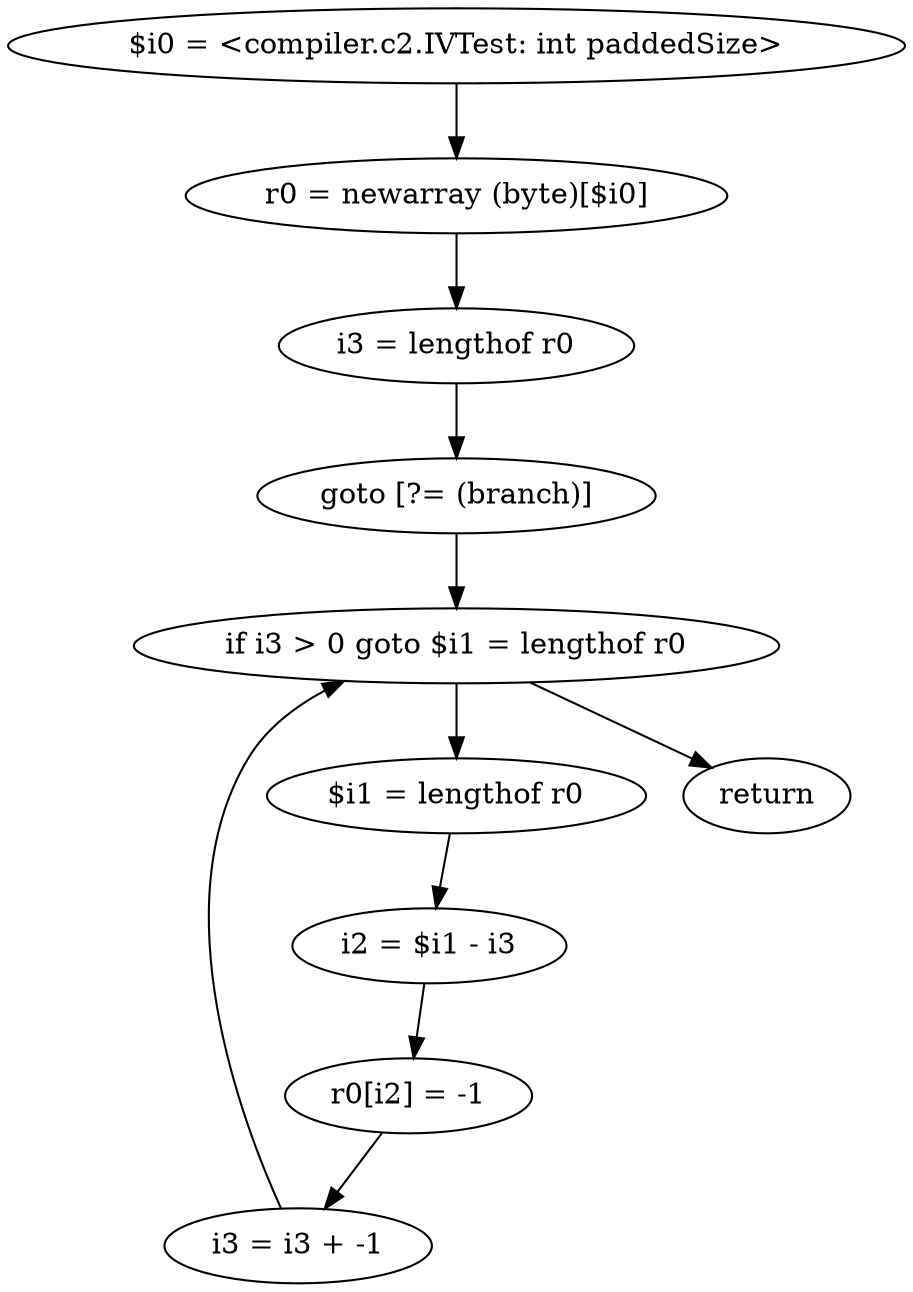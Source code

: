 digraph "unitGraph" {
    "$i0 = <compiler.c2.IVTest: int paddedSize>"
    "r0 = newarray (byte)[$i0]"
    "i3 = lengthof r0"
    "goto [?= (branch)]"
    "$i1 = lengthof r0"
    "i2 = $i1 - i3"
    "r0[i2] = -1"
    "i3 = i3 + -1"
    "if i3 > 0 goto $i1 = lengthof r0"
    "return"
    "$i0 = <compiler.c2.IVTest: int paddedSize>"->"r0 = newarray (byte)[$i0]";
    "r0 = newarray (byte)[$i0]"->"i3 = lengthof r0";
    "i3 = lengthof r0"->"goto [?= (branch)]";
    "goto [?= (branch)]"->"if i3 > 0 goto $i1 = lengthof r0";
    "$i1 = lengthof r0"->"i2 = $i1 - i3";
    "i2 = $i1 - i3"->"r0[i2] = -1";
    "r0[i2] = -1"->"i3 = i3 + -1";
    "i3 = i3 + -1"->"if i3 > 0 goto $i1 = lengthof r0";
    "if i3 > 0 goto $i1 = lengthof r0"->"return";
    "if i3 > 0 goto $i1 = lengthof r0"->"$i1 = lengthof r0";
}
